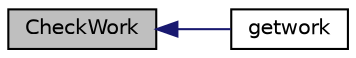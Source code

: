 digraph "CheckWork"
{
  edge [fontname="Helvetica",fontsize="10",labelfontname="Helvetica",labelfontsize="10"];
  node [fontname="Helvetica",fontsize="10",shape=record];
  rankdir="LR";
  Node13 [label="CheckWork",height=0.2,width=0.4,color="black", fillcolor="grey75", style="filled", fontcolor="black"];
  Node13 -> Node14 [dir="back",color="midnightblue",fontsize="10",style="solid",fontname="Helvetica"];
  Node14 [label="getwork",height=0.2,width=0.4,color="black", fillcolor="white", style="filled",URL="$rpcmining_8cpp.html#a356be62c93d38267a7da9e1cb644d547"];
}
